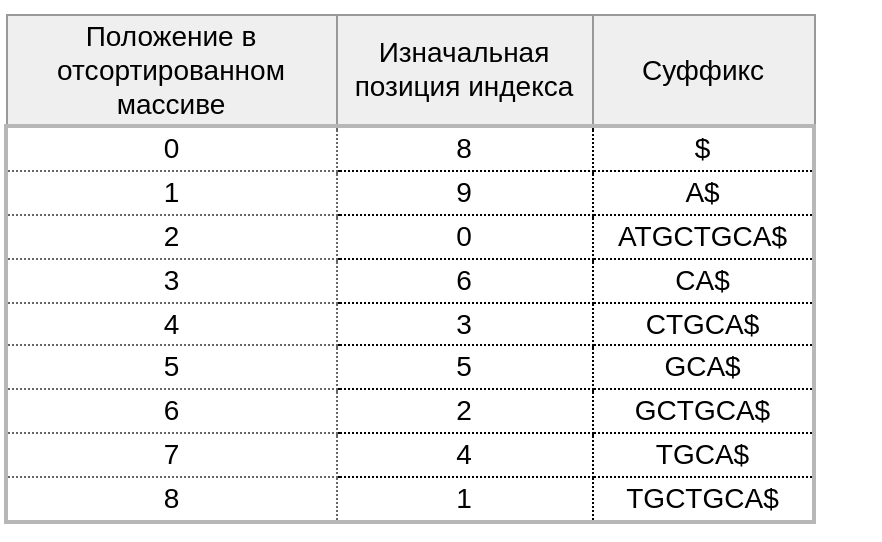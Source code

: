 <mxfile version="24.4.0" type="github">
  <diagram name="Page-1" id="dgVdVfGn1FhE8dY17eGb">
    <mxGraphModel dx="1434" dy="759" grid="1" gridSize="10" guides="1" tooltips="1" connect="1" arrows="1" fold="1" page="1" pageScale="1" pageWidth="850" pageHeight="1100" math="0" shadow="0">
      <root>
        <mxCell id="0" />
        <mxCell id="1" parent="0" />
        <UserObject label="&lt;table xmlns=&quot;http://www.w3.org/1999/xhtml&quot; cellspacing=&quot;0&quot; cellpadding=&quot;0&quot; dir=&quot;ltr&quot; border=&quot;1&quot; style=&quot;table-layout:fixed;font-size:10pt;font-family:Arial;width:0px;border-collapse:collapse;border:none&quot; data-sheets-root=&quot;1&quot;&gt;&lt;colgroup&gt;&lt;col width=&quot;165&quot;&gt;&lt;col width=&quot;128&quot;&gt;&lt;col width=&quot;111&quot;&gt;&lt;/colgroup&gt;&lt;tbody style=&quot;font-size: 14px;&quot;&gt;&lt;tr style=&quot;height:21px;&quot;&gt;&lt;td style=&quot;border-top:1px solid #999999;border-right:1px solid #999999;border-bottom:2px solid #b7b7b7;border-left:1px solid #999999;overflow:hidden;padding:2px 3px 2px 3px;vertical-align:bottom;background-color:#efefef;wrap-strategy:4;white-space:normal;word-wrap:break-word;text-align:center;&quot; data-sheets-value=&quot;{&amp;quot;1&amp;quot;:2,&amp;quot;2&amp;quot;:&amp;quot;Положение в отсортированном массиве&amp;quot;}&quot;&gt;Положение в отсортированном массиве&lt;/td&gt;&lt;td style=&quot;border-top:1px solid #999999;border-right:1px solid #999999;border-bottom:2px solid #b7b7b7;overflow:hidden;padding:2px 3px 2px 3px;vertical-align:middle;background-color:#efefef;text-align:center;&quot; data-sheets-value=&quot;{&amp;quot;1&amp;quot;:2,&amp;quot;2&amp;quot;:&amp;quot;Стартовая позиция&amp;quot;}&quot;&gt;Изначальная позиция индекса&lt;br&gt;&lt;/td&gt;&lt;td style=&quot;border-top:1px solid #999999;border-right:1px solid #999999;border-bottom:2px solid #b7b7b7;overflow:hidden;padding:2px 3px 2px 3px;vertical-align:middle;background-color:#efefef;text-align:center;&quot; data-sheets-value=&quot;{&amp;quot;1&amp;quot;:2,&amp;quot;2&amp;quot;:&amp;quot;Суффикс&amp;quot;}&quot;&gt;Суффикс&lt;/td&gt;&lt;/tr&gt;&lt;tr style=&quot;height:21px;&quot;&gt;&lt;td style=&quot;border-right:1px dotted #666666;border-bottom:1px dotted #666666;border-left:2px solid #b7b7b7;overflow:hidden;padding:2px 3px 2px 3px;vertical-align:bottom;text-align:center;&quot; data-sheets-value=&quot;{&amp;quot;1&amp;quot;:3,&amp;quot;3&amp;quot;:0}&quot;&gt;0&lt;/td&gt;&lt;td style=&quot;border-right:1px dotted #000000;border-bottom:1px dotted #000000;overflow:hidden;padding:2px 3px 2px 3px;vertical-align:bottom;text-align:center;&quot; data-sheets-value=&quot;{&amp;quot;1&amp;quot;:3,&amp;quot;3&amp;quot;:8}&quot;&gt;8&lt;/td&gt;&lt;td style=&quot;border-right:2px solid #b7b7b7;border-bottom:1px dotted #000000;overflow:hidden;padding:2px 3px 2px 3px;vertical-align:bottom;text-align:center;&quot; data-sheets-value=&quot;{&amp;quot;1&amp;quot;:2,&amp;quot;2&amp;quot;:&amp;quot;$&amp;quot;}&quot;&gt;$&lt;/td&gt;&lt;/tr&gt;&lt;tr style=&quot;height:21px;&quot;&gt;&lt;td style=&quot;border-right:1px dotted #666666;border-bottom:1px dotted #666666;border-left:2px solid #b7b7b7;overflow:hidden;padding:2px 3px 2px 3px;vertical-align:bottom;text-align:center;&quot; data-sheets-value=&quot;{&amp;quot;1&amp;quot;:3,&amp;quot;3&amp;quot;:1}&quot;&gt;1&lt;/td&gt;&lt;td style=&quot;border-right:1px dotted #000000;border-bottom:1px dotted #000000;overflow:hidden;padding:2px 3px 2px 3px;vertical-align:bottom;text-align:center;&quot; data-sheets-value=&quot;{&amp;quot;1&amp;quot;:3,&amp;quot;3&amp;quot;:9}&quot;&gt;9&lt;/td&gt;&lt;td style=&quot;border-right:2px solid #b7b7b7;border-bottom:1px dotted #000000;overflow:hidden;padding:2px 3px 2px 3px;vertical-align:bottom;text-align:center;&quot; data-sheets-value=&quot;{&amp;quot;1&amp;quot;:2,&amp;quot;2&amp;quot;:&amp;quot;A$&amp;quot;}&quot;&gt;A$&lt;/td&gt;&lt;/tr&gt;&lt;tr style=&quot;height:21px;&quot;&gt;&lt;td style=&quot;border-right:1px dotted #666666;border-bottom:1px dotted #666666;border-left:2px solid #b7b7b7;overflow:hidden;padding:2px 3px 2px 3px;vertical-align:bottom;text-align:center;&quot; data-sheets-value=&quot;{&amp;quot;1&amp;quot;:3,&amp;quot;3&amp;quot;:2}&quot;&gt;2&lt;/td&gt;&lt;td style=&quot;border-right:1px dotted #000000;border-bottom:1px dotted #000000;overflow:hidden;padding:2px 3px 2px 3px;vertical-align:bottom;text-align:center;&quot; data-sheets-value=&quot;{&amp;quot;1&amp;quot;:3,&amp;quot;3&amp;quot;:0}&quot;&gt;0&lt;/td&gt;&lt;td style=&quot;border-right:2px solid #b7b7b7;border-bottom:1px dotted #000000;overflow:hidden;padding:2px 3px 2px 3px;vertical-align:bottom;text-align:center;&quot; data-sheets-value=&quot;{&amp;quot;1&amp;quot;:2,&amp;quot;2&amp;quot;:&amp;quot;ATGCTGCA$&amp;quot;}&quot;&gt;ATGCTGCA$&lt;/td&gt;&lt;/tr&gt;&lt;tr style=&quot;height:21px;&quot;&gt;&lt;td style=&quot;border-right:1px dotted #666666;border-bottom:1px dotted #666666;border-left:2px solid #b7b7b7;overflow:hidden;padding:2px 3px 2px 3px;vertical-align:bottom;text-align:center;&quot; data-sheets-value=&quot;{&amp;quot;1&amp;quot;:3,&amp;quot;3&amp;quot;:3}&quot;&gt;3&lt;/td&gt;&lt;td style=&quot;border-right:1px dotted #000000;border-bottom:1px dotted #000000;overflow:hidden;padding:2px 3px 2px 3px;vertical-align:bottom;text-align:center;&quot; data-sheets-value=&quot;{&amp;quot;1&amp;quot;:3,&amp;quot;3&amp;quot;:6}&quot;&gt;6&lt;/td&gt;&lt;td style=&quot;border-right:2px solid #b7b7b7;border-bottom:1px dotted #000000;overflow:hidden;padding:2px 3px 2px 3px;vertical-align:bottom;text-align:center;&quot; data-sheets-value=&quot;{&amp;quot;1&amp;quot;:2,&amp;quot;2&amp;quot;:&amp;quot;CA$&amp;quot;}&quot;&gt;CA$&lt;/td&gt;&lt;/tr&gt;&lt;tr style=&quot;height:21px;&quot;&gt;&lt;td style=&quot;border-right:1px dotted #666666;border-bottom:1px dotted #666666;border-left:2px solid #b7b7b7;overflow:hidden;padding:2px 3px 2px 3px;vertical-align:bottom;text-align:center;&quot; data-sheets-value=&quot;{&amp;quot;1&amp;quot;:3,&amp;quot;3&amp;quot;:4}&quot;&gt;4&lt;/td&gt;&lt;td style=&quot;border-right:1px dotted #000000;border-bottom:1px dotted #000000;overflow:hidden;padding:2px 3px 2px 3px;vertical-align:bottom;text-align:center;&quot; data-sheets-value=&quot;{&amp;quot;1&amp;quot;:3,&amp;quot;3&amp;quot;:3}&quot;&gt;3&lt;/td&gt;&lt;td style=&quot;border-right:2px solid #b7b7b7;border-bottom:1px dotted #000000;overflow:hidden;padding:2px 3px 2px 3px;vertical-align:bottom;text-align:center;&quot; data-sheets-value=&quot;{&amp;quot;1&amp;quot;:2,&amp;quot;2&amp;quot;:&amp;quot;CTGCA$&amp;quot;}&quot;&gt;CTGCA$&lt;/td&gt;&lt;/tr&gt;&lt;tr style=&quot;height:21px;&quot;&gt;&lt;td style=&quot;border-right:1px dotted #666666;border-bottom:1px dotted #666666;border-left:2px solid #b7b7b7;overflow:hidden;padding:2px 3px 2px 3px;vertical-align:bottom;text-align:center;&quot; data-sheets-value=&quot;{&amp;quot;1&amp;quot;:3,&amp;quot;3&amp;quot;:5}&quot;&gt;5&lt;/td&gt;&lt;td style=&quot;border-right:1px dotted #000000;border-bottom:1px dotted #000000;overflow:hidden;padding:2px 3px 2px 3px;vertical-align:bottom;text-align:center;&quot; data-sheets-value=&quot;{&amp;quot;1&amp;quot;:3,&amp;quot;3&amp;quot;:5}&quot;&gt;5&lt;/td&gt;&lt;td style=&quot;border-right:2px solid #b7b7b7;border-bottom:1px dotted #000000;overflow:hidden;padding:2px 3px 2px 3px;vertical-align:bottom;text-align:center;&quot; data-sheets-value=&quot;{&amp;quot;1&amp;quot;:2,&amp;quot;2&amp;quot;:&amp;quot;GCA$&amp;quot;}&quot;&gt;GCA$&lt;/td&gt;&lt;/tr&gt;&lt;tr style=&quot;height:21px;&quot;&gt;&lt;td style=&quot;border-right:1px dotted #666666;border-bottom:1px dotted #666666;border-left:2px solid #b7b7b7;overflow:hidden;padding:2px 3px 2px 3px;vertical-align:bottom;text-align:center;&quot; data-sheets-value=&quot;{&amp;quot;1&amp;quot;:3,&amp;quot;3&amp;quot;:6}&quot;&gt;6&lt;/td&gt;&lt;td style=&quot;border-right:1px dotted #000000;border-bottom:1px dotted #000000;overflow:hidden;padding:2px 3px 2px 3px;vertical-align:bottom;text-align:center;&quot; data-sheets-value=&quot;{&amp;quot;1&amp;quot;:3,&amp;quot;3&amp;quot;:2}&quot;&gt;2&lt;/td&gt;&lt;td style=&quot;border-right:2px solid #b7b7b7;border-bottom:1px dotted #000000;overflow:hidden;padding:2px 3px 2px 3px;vertical-align:bottom;text-align:center;&quot; data-sheets-value=&quot;{&amp;quot;1&amp;quot;:2,&amp;quot;2&amp;quot;:&amp;quot;GCTGCA$&amp;quot;}&quot;&gt;GCTGCA$&lt;/td&gt;&lt;/tr&gt;&lt;tr style=&quot;height:21px;&quot;&gt;&lt;td style=&quot;border-right:1px dotted #666666;border-bottom:1px dotted #666666;border-left:2px solid #b7b7b7;overflow:hidden;padding:2px 3px 2px 3px;vertical-align:bottom;text-align:center;&quot; data-sheets-value=&quot;{&amp;quot;1&amp;quot;:3,&amp;quot;3&amp;quot;:7}&quot;&gt;7&lt;/td&gt;&lt;td style=&quot;border-right:1px dotted #000000;border-bottom:1px dotted #000000;overflow:hidden;padding:2px 3px 2px 3px;vertical-align:bottom;text-align:center;&quot; data-sheets-value=&quot;{&amp;quot;1&amp;quot;:3,&amp;quot;3&amp;quot;:4}&quot;&gt;4&lt;/td&gt;&lt;td style=&quot;border-right:2px solid #b7b7b7;border-bottom:1px dotted #000000;overflow:hidden;padding:2px 3px 2px 3px;vertical-align:bottom;text-align:center;&quot; data-sheets-value=&quot;{&amp;quot;1&amp;quot;:2,&amp;quot;2&amp;quot;:&amp;quot;TGCA$&amp;quot;}&quot;&gt;TGCA$&lt;/td&gt;&lt;/tr&gt;&lt;tr style=&quot;height:21px;&quot;&gt;&lt;td style=&quot;border-right:1px dotted #666666;border-bottom:2px solid #b7b7b7;border-left:2px solid #b7b7b7;overflow:hidden;padding:2px 3px 2px 3px;vertical-align:bottom;text-align:center;&quot; data-sheets-value=&quot;{&amp;quot;1&amp;quot;:3,&amp;quot;3&amp;quot;:8}&quot;&gt;8&lt;/td&gt;&lt;td style=&quot;border-right:1px dotted #000000;border-bottom:2px solid #b7b7b7;overflow:hidden;padding:2px 3px 2px 3px;vertical-align:bottom;text-align:center;&quot; data-sheets-value=&quot;{&amp;quot;1&amp;quot;:3,&amp;quot;3&amp;quot;:1}&quot;&gt;1&lt;/td&gt;&lt;td style=&quot;border-right:2px solid #b7b7b7;border-bottom:2px solid #b7b7b7;overflow:hidden;padding:2px 3px 2px 3px;vertical-align:bottom;text-align:center;&quot; data-sheets-value=&quot;{&amp;quot;1&amp;quot;:2,&amp;quot;2&amp;quot;:&amp;quot;TGCTGCA$&amp;quot;}&quot;&gt;TGCTGCA$&lt;/td&gt;&lt;/tr&gt;&lt;/tbody&gt;&lt;/table&gt;" link="&lt;table xmlns=&quot;http://www.w3.org/1999/xhtml&quot; cellspacing=&quot;0&quot; cellpadding=&quot;0&quot; dir=&quot;ltr&quot; border=&quot;1&quot; style=&quot;table-layout:fixed;font-size:10pt;font-family:Arial;width:0px;border-collapse:collapse;border:none&quot; data-sheets-root=&quot;1&quot;&gt;&lt;colgroup&gt;&lt;col width=&quot;165&quot;&gt;&lt;col width=&quot;128&quot;&gt;&lt;col width=&quot;111&quot;&gt;&lt;/colgroup&gt;&lt;tbody&gt;&lt;tr style=&quot;height:21px;&quot;&gt;&lt;td style=&quot;border-top:1px solid #999999;border-right:1px solid #999999;border-bottom:2px solid #b7b7b7;border-left:1px solid #999999;overflow:hidden;padding:2px 3px 2px 3px;vertical-align:bottom;background-color:#efefef;wrap-strategy:4;white-space:normal;word-wrap:break-word;text-align:center;&quot; data-sheets-value=&quot;{&amp;quot;1&amp;quot;:2,&amp;quot;2&amp;quot;:&amp;quot;Положение в отсортированном массиве&amp;quot;}&quot;&gt;Положение в отсортированном массиве&lt;/td&gt;&lt;td style=&quot;border-top:1px solid #999999;border-right:1px solid #999999;border-bottom:2px solid #b7b7b7;overflow:hidden;padding:2px 3px 2px 3px;vertical-align:middle;background-color:#efefef;text-align:center;&quot; data-sheets-value=&quot;{&amp;quot;1&amp;quot;:2,&amp;quot;2&amp;quot;:&amp;quot;Стартовая позиция&amp;quot;}&quot;&gt;Стартовая позиция&lt;/td&gt;&lt;td style=&quot;border-top:1px solid #999999;border-right:1px solid #999999;border-bottom:2px solid #b7b7b7;overflow:hidden;padding:2px 3px 2px 3px;vertical-align:middle;background-color:#efefef;text-align:center;&quot; data-sheets-value=&quot;{&amp;quot;1&amp;quot;:2,&amp;quot;2&amp;quot;:&amp;quot;Суффикс&amp;quot;}&quot;&gt;Суффикс&lt;/td&gt;&lt;/tr&gt;&lt;tr style=&quot;height:21px;&quot;&gt;&lt;td style=&quot;border-right:1px dotted #666666;border-bottom:1px dotted #666666;border-left:2px solid #b7b7b7;overflow:hidden;padding:2px 3px 2px 3px;vertical-align:bottom;text-align:center;&quot; data-sheets-value=&quot;{&amp;quot;1&amp;quot;:3,&amp;quot;3&amp;quot;:0}&quot;&gt;0&lt;/td&gt;&lt;td style=&quot;border-right:1px dotted #000000;border-bottom:1px dotted #000000;overflow:hidden;padding:2px 3px 2px 3px;vertical-align:bottom;text-align:center;&quot; data-sheets-value=&quot;{&amp;quot;1&amp;quot;:3,&amp;quot;3&amp;quot;:8}&quot;&gt;8&lt;/td&gt;&lt;td style=&quot;border-right:2px solid #b7b7b7;border-bottom:1px dotted #000000;overflow:hidden;padding:2px 3px 2px 3px;vertical-align:bottom;text-align:center;&quot; data-sheets-value=&quot;{&amp;quot;1&amp;quot;:2,&amp;quot;2&amp;quot;:&amp;quot;$&amp;quot;}&quot;&gt;$&lt;/td&gt;&lt;/tr&gt;&lt;tr style=&quot;height:21px;&quot;&gt;&lt;td style=&quot;border-right:1px dotted #666666;border-bottom:1px dotted #666666;border-left:2px solid #b7b7b7;overflow:hidden;padding:2px 3px 2px 3px;vertical-align:bottom;text-align:center;&quot; data-sheets-value=&quot;{&amp;quot;1&amp;quot;:3,&amp;quot;3&amp;quot;:1}&quot;&gt;1&lt;/td&gt;&lt;td style=&quot;border-right:1px dotted #000000;border-bottom:1px dotted #000000;overflow:hidden;padding:2px 3px 2px 3px;vertical-align:bottom;text-align:center;&quot; data-sheets-value=&quot;{&amp;quot;1&amp;quot;:3,&amp;quot;3&amp;quot;:9}&quot;&gt;9&lt;/td&gt;&lt;td style=&quot;border-right:2px solid #b7b7b7;border-bottom:1px dotted #000000;overflow:hidden;padding:2px 3px 2px 3px;vertical-align:bottom;text-align:center;&quot; data-sheets-value=&quot;{&amp;quot;1&amp;quot;:2,&amp;quot;2&amp;quot;:&amp;quot;A$&amp;quot;}&quot;&gt;A$&lt;/td&gt;&lt;/tr&gt;&lt;tr style=&quot;height:21px;&quot;&gt;&lt;td style=&quot;border-right:1px dotted #666666;border-bottom:1px dotted #666666;border-left:2px solid #b7b7b7;overflow:hidden;padding:2px 3px 2px 3px;vertical-align:bottom;text-align:center;&quot; data-sheets-value=&quot;{&amp;quot;1&amp;quot;:3,&amp;quot;3&amp;quot;:2}&quot;&gt;2&lt;/td&gt;&lt;td style=&quot;border-right:1px dotted #000000;border-bottom:1px dotted #000000;overflow:hidden;padding:2px 3px 2px 3px;vertical-align:bottom;text-align:center;&quot; data-sheets-value=&quot;{&amp;quot;1&amp;quot;:3,&amp;quot;3&amp;quot;:0}&quot;&gt;0&lt;/td&gt;&lt;td style=&quot;border-right:2px solid #b7b7b7;border-bottom:1px dotted #000000;overflow:hidden;padding:2px 3px 2px 3px;vertical-align:bottom;text-align:center;&quot; data-sheets-value=&quot;{&amp;quot;1&amp;quot;:2,&amp;quot;2&amp;quot;:&amp;quot;ATGCTGCA$&amp;quot;}&quot;&gt;ATGCTGCA$&lt;/td&gt;&lt;/tr&gt;&lt;tr style=&quot;height:21px;&quot;&gt;&lt;td style=&quot;border-right:1px dotted #666666;border-bottom:1px dotted #666666;border-left:2px solid #b7b7b7;overflow:hidden;padding:2px 3px 2px 3px;vertical-align:bottom;text-align:center;&quot; data-sheets-value=&quot;{&amp;quot;1&amp;quot;:3,&amp;quot;3&amp;quot;:3}&quot;&gt;3&lt;/td&gt;&lt;td style=&quot;border-right:1px dotted #000000;border-bottom:1px dotted #000000;overflow:hidden;padding:2px 3px 2px 3px;vertical-align:bottom;text-align:center;&quot; data-sheets-value=&quot;{&amp;quot;1&amp;quot;:3,&amp;quot;3&amp;quot;:6}&quot;&gt;6&lt;/td&gt;&lt;td style=&quot;border-right:2px solid #b7b7b7;border-bottom:1px dotted #000000;overflow:hidden;padding:2px 3px 2px 3px;vertical-align:bottom;text-align:center;&quot; data-sheets-value=&quot;{&amp;quot;1&amp;quot;:2,&amp;quot;2&amp;quot;:&amp;quot;CA$&amp;quot;}&quot;&gt;CA$&lt;/td&gt;&lt;/tr&gt;&lt;tr style=&quot;height:21px;&quot;&gt;&lt;td style=&quot;border-right:1px dotted #666666;border-bottom:1px dotted #666666;border-left:2px solid #b7b7b7;overflow:hidden;padding:2px 3px 2px 3px;vertical-align:bottom;text-align:center;&quot; data-sheets-value=&quot;{&amp;quot;1&amp;quot;:3,&amp;quot;3&amp;quot;:4}&quot;&gt;4&lt;/td&gt;&lt;td style=&quot;border-right:1px dotted #000000;border-bottom:1px dotted #000000;overflow:hidden;padding:2px 3px 2px 3px;vertical-align:bottom;text-align:center;&quot; data-sheets-value=&quot;{&amp;quot;1&amp;quot;:3,&amp;quot;3&amp;quot;:3}&quot;&gt;3&lt;/td&gt;&lt;td style=&quot;border-right:2px solid #b7b7b7;border-bottom:1px dotted #000000;overflow:hidden;padding:2px 3px 2px 3px;vertical-align:bottom;text-align:center;&quot; data-sheets-value=&quot;{&amp;quot;1&amp;quot;:2,&amp;quot;2&amp;quot;:&amp;quot;CTGCA$&amp;quot;}&quot;&gt;CTGCA$&lt;/td&gt;&lt;/tr&gt;&lt;tr style=&quot;height:21px;&quot;&gt;&lt;td style=&quot;border-right:1px dotted #666666;border-bottom:1px dotted #666666;border-left:2px solid #b7b7b7;overflow:hidden;padding:2px 3px 2px 3px;vertical-align:bottom;text-align:center;&quot; data-sheets-value=&quot;{&amp;quot;1&amp;quot;:3,&amp;quot;3&amp;quot;:5}&quot;&gt;5&lt;/td&gt;&lt;td style=&quot;border-right:1px dotted #000000;border-bottom:1px dotted #000000;overflow:hidden;padding:2px 3px 2px 3px;vertical-align:bottom;text-align:center;&quot; data-sheets-value=&quot;{&amp;quot;1&amp;quot;:3,&amp;quot;3&amp;quot;:5}&quot;&gt;5&lt;/td&gt;&lt;td style=&quot;border-right:2px solid #b7b7b7;border-bottom:1px dotted #000000;overflow:hidden;padding:2px 3px 2px 3px;vertical-align:bottom;text-align:center;&quot; data-sheets-value=&quot;{&amp;quot;1&amp;quot;:2,&amp;quot;2&amp;quot;:&amp;quot;GCA$&amp;quot;}&quot;&gt;GCA$&lt;/td&gt;&lt;/tr&gt;&lt;tr style=&quot;height:21px;&quot;&gt;&lt;td style=&quot;border-right:1px dotted #666666;border-bottom:1px dotted #666666;border-left:2px solid #b7b7b7;overflow:hidden;padding:2px 3px 2px 3px;vertical-align:bottom;text-align:center;&quot; data-sheets-value=&quot;{&amp;quot;1&amp;quot;:3,&amp;quot;3&amp;quot;:6}&quot;&gt;6&lt;/td&gt;&lt;td style=&quot;border-right:1px dotted #000000;border-bottom:1px dotted #000000;overflow:hidden;padding:2px 3px 2px 3px;vertical-align:bottom;text-align:center;&quot; data-sheets-value=&quot;{&amp;quot;1&amp;quot;:3,&amp;quot;3&amp;quot;:2}&quot;&gt;2&lt;/td&gt;&lt;td style=&quot;border-right:2px solid #b7b7b7;border-bottom:1px dotted #000000;overflow:hidden;padding:2px 3px 2px 3px;vertical-align:bottom;text-align:center;&quot; data-sheets-value=&quot;{&amp;quot;1&amp;quot;:2,&amp;quot;2&amp;quot;:&amp;quot;GCTGCA$&amp;quot;}&quot;&gt;GCTGCA$&lt;/td&gt;&lt;/tr&gt;&lt;tr style=&quot;height:21px;&quot;&gt;&lt;td style=&quot;border-right:1px dotted #666666;border-bottom:1px dotted #666666;border-left:2px solid #b7b7b7;overflow:hidden;padding:2px 3px 2px 3px;vertical-align:bottom;text-align:center;&quot; data-sheets-value=&quot;{&amp;quot;1&amp;quot;:3,&amp;quot;3&amp;quot;:7}&quot;&gt;7&lt;/td&gt;&lt;td style=&quot;border-right:1px dotted #000000;border-bottom:1px dotted #000000;overflow:hidden;padding:2px 3px 2px 3px;vertical-align:bottom;text-align:center;&quot; data-sheets-value=&quot;{&amp;quot;1&amp;quot;:3,&amp;quot;3&amp;quot;:4}&quot;&gt;4&lt;/td&gt;&lt;td style=&quot;border-right:2px solid #b7b7b7;border-bottom:1px dotted #000000;overflow:hidden;padding:2px 3px 2px 3px;vertical-align:bottom;text-align:center;&quot; data-sheets-value=&quot;{&amp;quot;1&amp;quot;:2,&amp;quot;2&amp;quot;:&amp;quot;TGCA$&amp;quot;}&quot;&gt;TGCA$&lt;/td&gt;&lt;/tr&gt;&lt;tr style=&quot;height:21px;&quot;&gt;&lt;td style=&quot;border-right:1px dotted #666666;border-bottom:2px solid #b7b7b7;border-left:2px solid #b7b7b7;overflow:hidden;padding:2px 3px 2px 3px;vertical-align:bottom;text-align:center;&quot; data-sheets-value=&quot;{&amp;quot;1&amp;quot;:3,&amp;quot;3&amp;quot;:8}&quot;&gt;8&lt;/td&gt;&lt;td style=&quot;border-right:1px dotted #000000;border-bottom:2px solid #b7b7b7;overflow:hidden;padding:2px 3px 2px 3px;vertical-align:bottom;text-align:center;&quot; data-sheets-value=&quot;{&amp;quot;1&amp;quot;:3,&amp;quot;3&amp;quot;:1}&quot;&gt;1&lt;/td&gt;&lt;td style=&quot;border-right:2px solid #b7b7b7;border-bottom:2px solid #b7b7b7;overflow:hidden;padding:2px 3px 2px 3px;vertical-align:bottom;text-align:center;&quot; data-sheets-value=&quot;{&amp;quot;1&amp;quot;:2,&amp;quot;2&amp;quot;:&amp;quot;TGCTGCA$&amp;quot;}&quot;&gt;TGCTGCA$&lt;/td&gt;&lt;/tr&gt;&lt;/tbody&gt;&lt;/table&gt;" id="4r2AZzSW8x2R-fchrfSg-1">
          <mxCell style="text;whiteSpace=wrap;html=1;" vertex="1" parent="1">
            <mxGeometry x="150" y="190" width="440" height="270" as="geometry" />
          </mxCell>
        </UserObject>
      </root>
    </mxGraphModel>
  </diagram>
</mxfile>
